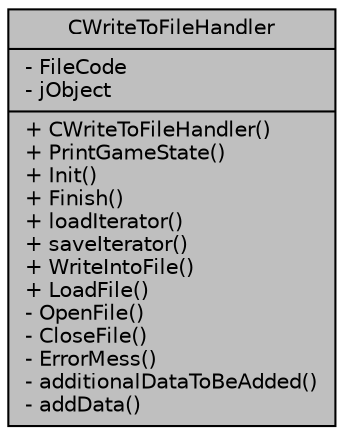 digraph "CWriteToFileHandler"
{
  edge [fontname="Helvetica",fontsize="10",labelfontname="Helvetica",labelfontsize="10"];
  node [fontname="Helvetica",fontsize="10",shape=record];
  Node1 [label="{CWriteToFileHandler\n|- FileCode\l- jObject\l|+ CWriteToFileHandler()\l+ PrintGameState()\l+ Init()\l+ Finish()\l+ loadIterator()\l+ saveIterator()\l+ WriteIntoFile()\l+ LoadFile()\l- OpenFile()\l- CloseFile()\l- ErrorMess()\l- additionalDataToBeAdded()\l- addData()\l}",height=0.2,width=0.4,color="black", fillcolor="grey75", style="filled", fontcolor="black"];
}
